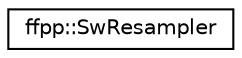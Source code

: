 digraph "Graphical Class Hierarchy"
{
 // INTERACTIVE_SVG=YES
  edge [fontname="Helvetica",fontsize="10",labelfontname="Helvetica",labelfontsize="10"];
  node [fontname="Helvetica",fontsize="10",shape=record];
  rankdir="LR";
  Node1 [label="ffpp::SwResampler",height=0.2,width=0.4,color="black", fillcolor="white", style="filled",URL="$classffpp_1_1_sw_resampler.html"];
}
